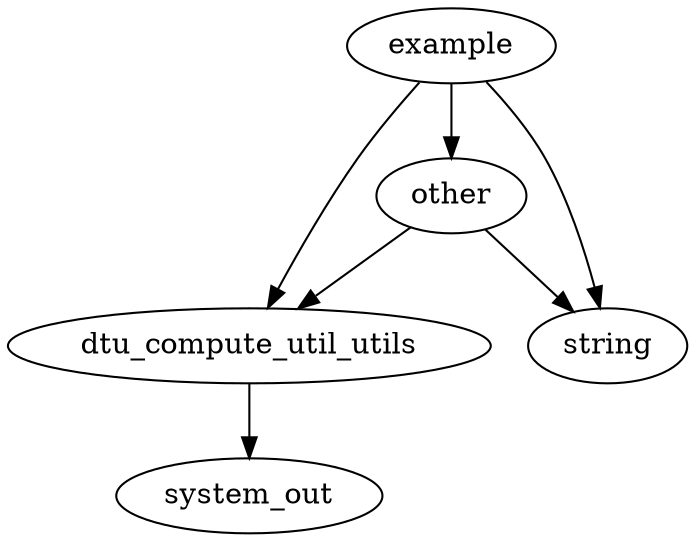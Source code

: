 digraph G { 
other -> dtu_compute_util_utils
other -> string[]
dtu_compute_util_utils -> system_out
example -> other
example ->  dtu_compute_util_utils

example -> string[]
}